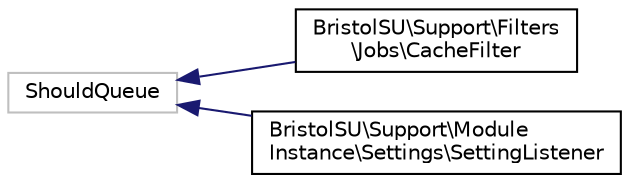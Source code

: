 digraph "Graphical Class Hierarchy"
{
  edge [fontname="Helvetica",fontsize="10",labelfontname="Helvetica",labelfontsize="10"];
  node [fontname="Helvetica",fontsize="10",shape=record];
  rankdir="LR";
  Node151 [label="ShouldQueue",height=0.2,width=0.4,color="grey75", fillcolor="white", style="filled"];
  Node151 -> Node0 [dir="back",color="midnightblue",fontsize="10",style="solid",fontname="Helvetica"];
  Node0 [label="BristolSU\\Support\\Filters\l\\Jobs\\CacheFilter",height=0.2,width=0.4,color="black", fillcolor="white", style="filled",URL="$classBristolSU_1_1Support_1_1Filters_1_1Jobs_1_1CacheFilter.html"];
  Node151 -> Node153 [dir="back",color="midnightblue",fontsize="10",style="solid",fontname="Helvetica"];
  Node153 [label="BristolSU\\Support\\Module\lInstance\\Settings\\SettingListener",height=0.2,width=0.4,color="black", fillcolor="white", style="filled",URL="$classBristolSU_1_1Support_1_1ModuleInstance_1_1Settings_1_1SettingListener.html"];
}
